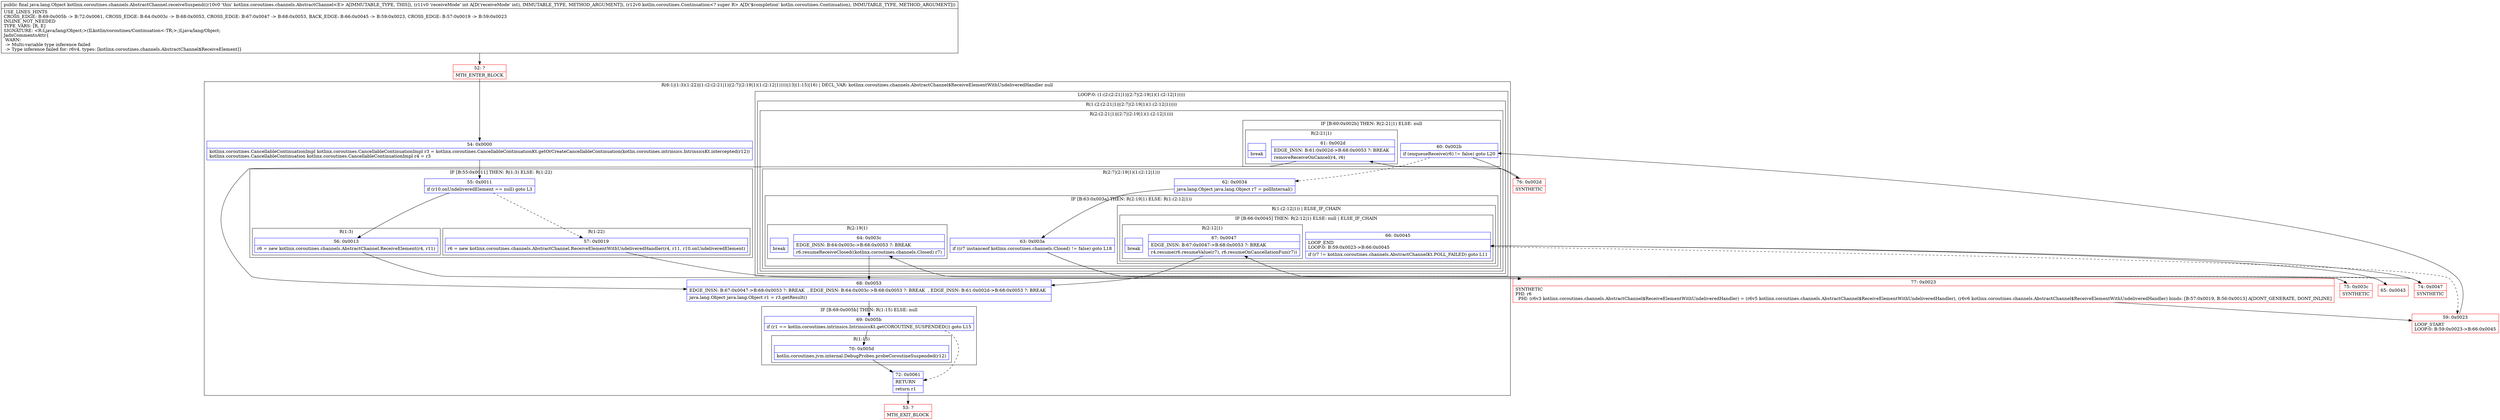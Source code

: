 digraph "CFG forkotlinx.coroutines.channels.AbstractChannel.receiveSuspend(ILkotlin\/coroutines\/Continuation;)Ljava\/lang\/Object;" {
subgraph cluster_Region_2038553578 {
label = "R(6:1|(1:3)(1:22)|(1:(2:(2:21|1)|(2:7|(2:19|1)(1:(2:12|1)))))|13|(1:15)|16) | DECL_VAR: kotlinx.coroutines.channels.AbstractChannel$ReceiveElementWithUndeliveredHandler null\l";
node [shape=record,color=blue];
Node_54 [shape=record,label="{54\:\ 0x0000|kotlinx.coroutines.CancellableContinuationImpl kotlinx.coroutines.CancellableContinuationImpl r3 = kotlinx.coroutines.CancellableContinuationKt.getOrCreateCancellableContinuation(kotlin.coroutines.intrinsics.IntrinsicsKt.intercepted(r12))\lkotlinx.coroutines.CancellableContinuation kotlinx.coroutines.CancellableContinuationImpl r4 = r3\l}"];
subgraph cluster_IfRegion_983081991 {
label = "IF [B:55:0x0011] THEN: R(1:3) ELSE: R(1:22)";
node [shape=record,color=blue];
Node_55 [shape=record,label="{55\:\ 0x0011|if (r10.onUndeliveredElement == null) goto L3\l}"];
subgraph cluster_Region_1878957931 {
label = "R(1:3)";
node [shape=record,color=blue];
Node_56 [shape=record,label="{56\:\ 0x0013|r6 = new kotlinx.coroutines.channels.AbstractChannel.ReceiveElement(r4, r11)\l}"];
}
subgraph cluster_Region_1340188018 {
label = "R(1:22)";
node [shape=record,color=blue];
Node_57 [shape=record,label="{57\:\ 0x0019|r6 = new kotlinx.coroutines.channels.AbstractChannel.ReceiveElementWithUndeliveredHandler(r4, r11, r10.onUndeliveredElement)\l}"];
}
}
subgraph cluster_LoopRegion_731048347 {
label = "LOOP:0: (1:(2:(2:21|1)|(2:7|(2:19|1)(1:(2:12|1)))))";
node [shape=record,color=blue];
subgraph cluster_Region_771082303 {
label = "R(1:(2:(2:21|1)|(2:7|(2:19|1)(1:(2:12|1)))))";
node [shape=record,color=blue];
subgraph cluster_Region_1129961820 {
label = "R(2:(2:21|1)|(2:7|(2:19|1)(1:(2:12|1))))";
node [shape=record,color=blue];
subgraph cluster_IfRegion_1008661932 {
label = "IF [B:60:0x002b] THEN: R(2:21|1) ELSE: null";
node [shape=record,color=blue];
Node_60 [shape=record,label="{60\:\ 0x002b|if (enqueueReceive(r6) != false) goto L20\l}"];
subgraph cluster_Region_1619753896 {
label = "R(2:21|1)";
node [shape=record,color=blue];
Node_61 [shape=record,label="{61\:\ 0x002d|EDGE_INSN: B:61:0x002d\-\>B:68:0x0053 ?: BREAK  \l|removeReceiveOnCancel(r4, r6)\l}"];
Node_InsnContainer_8129925 [shape=record,label="{|break\l}"];
}
}
subgraph cluster_Region_1312066624 {
label = "R(2:7|(2:19|1)(1:(2:12|1)))";
node [shape=record,color=blue];
Node_62 [shape=record,label="{62\:\ 0x0034|java.lang.Object java.lang.Object r7 = pollInternal()\l}"];
subgraph cluster_IfRegion_1968826389 {
label = "IF [B:63:0x003a] THEN: R(2:19|1) ELSE: R(1:(2:12|1))";
node [shape=record,color=blue];
Node_63 [shape=record,label="{63\:\ 0x003a|if ((r7 instanceof kotlinx.coroutines.channels.Closed) != false) goto L18\l}"];
subgraph cluster_Region_2012164100 {
label = "R(2:19|1)";
node [shape=record,color=blue];
Node_64 [shape=record,label="{64\:\ 0x003c|EDGE_INSN: B:64:0x003c\-\>B:68:0x0053 ?: BREAK  \l|r6.resumeReceiveClosed((kotlinx.coroutines.channels.Closed) r7)\l}"];
Node_InsnContainer_63670661 [shape=record,label="{|break\l}"];
}
subgraph cluster_Region_248849305 {
label = "R(1:(2:12|1)) | ELSE_IF_CHAIN\l";
node [shape=record,color=blue];
subgraph cluster_IfRegion_413692955 {
label = "IF [B:66:0x0045] THEN: R(2:12|1) ELSE: null | ELSE_IF_CHAIN\l";
node [shape=record,color=blue];
Node_66 [shape=record,label="{66\:\ 0x0045|LOOP_END\lLOOP:0: B:59:0x0023\-\>B:66:0x0045\l|if (r7 != kotlinx.coroutines.channels.AbstractChannelKt.POLL_FAILED) goto L11\l}"];
subgraph cluster_Region_396534488 {
label = "R(2:12|1)";
node [shape=record,color=blue];
Node_67 [shape=record,label="{67\:\ 0x0047|EDGE_INSN: B:67:0x0047\-\>B:68:0x0053 ?: BREAK  \l|r4.resume(r6.resumeValue(r7), r6.resumeOnCancellationFun(r7))\l}"];
Node_InsnContainer_1160582266 [shape=record,label="{|break\l}"];
}
}
}
}
}
}
}
}
Node_68 [shape=record,label="{68\:\ 0x0053|EDGE_INSN: B:67:0x0047\-\>B:68:0x0053 ?: BREAK  , EDGE_INSN: B:64:0x003c\-\>B:68:0x0053 ?: BREAK  , EDGE_INSN: B:61:0x002d\-\>B:68:0x0053 ?: BREAK  \l|java.lang.Object java.lang.Object r1 = r3.getResult()\l}"];
subgraph cluster_IfRegion_205283968 {
label = "IF [B:69:0x005b] THEN: R(1:15) ELSE: null";
node [shape=record,color=blue];
Node_69 [shape=record,label="{69\:\ 0x005b|if (r1 == kotlin.coroutines.intrinsics.IntrinsicsKt.getCOROUTINE_SUSPENDED()) goto L15\l}"];
subgraph cluster_Region_635255167 {
label = "R(1:15)";
node [shape=record,color=blue];
Node_70 [shape=record,label="{70\:\ 0x005d|kotlin.coroutines.jvm.internal.DebugProbes.probeCoroutineSuspended(r12)\l}"];
}
}
Node_72 [shape=record,label="{72\:\ 0x0061|RETURN\l|return r1\l}"];
}
Node_52 [shape=record,color=red,label="{52\:\ ?|MTH_ENTER_BLOCK\l}"];
Node_77 [shape=record,color=red,label="{77\:\ 0x0023|SYNTHETIC\lPHI: r6 \l  PHI: (r6v3 kotlinx.coroutines.channels.AbstractChannel$ReceiveElementWithUndeliveredHandler) = (r6v5 kotlinx.coroutines.channels.AbstractChannel$ReceiveElementWithUndeliveredHandler), (r6v6 kotlinx.coroutines.channels.AbstractChannel$ReceiveElementWithUndeliveredHandler) binds: [B:57:0x0019, B:56:0x0013] A[DONT_GENERATE, DONT_INLINE]\l}"];
Node_59 [shape=record,color=red,label="{59\:\ 0x0023|LOOP_START\lLOOP:0: B:59:0x0023\-\>B:66:0x0045\l}"];
Node_65 [shape=record,color=red,label="{65\:\ 0x0043}"];
Node_74 [shape=record,color=red,label="{74\:\ 0x0047|SYNTHETIC\l}"];
Node_53 [shape=record,color=red,label="{53\:\ ?|MTH_EXIT_BLOCK\l}"];
Node_75 [shape=record,color=red,label="{75\:\ 0x003c|SYNTHETIC\l}"];
Node_76 [shape=record,color=red,label="{76\:\ 0x002d|SYNTHETIC\l}"];
MethodNode[shape=record,label="{public final java.lang.Object kotlinx.coroutines.channels.AbstractChannel.receiveSuspend((r10v0 'this' kotlinx.coroutines.channels.AbstractChannel\<E\> A[IMMUTABLE_TYPE, THIS]), (r11v0 'receiveMode' int A[D('receiveMode' int), IMMUTABLE_TYPE, METHOD_ARGUMENT]), (r12v0 kotlin.coroutines.Continuation\<? super R\> A[D('$completion' kotlin.coroutines.Continuation), IMMUTABLE_TYPE, METHOD_ARGUMENT]))  | USE_LINES_HINTS\lCROSS_EDGE: B:69:0x005b \-\> B:72:0x0061, CROSS_EDGE: B:64:0x003c \-\> B:68:0x0053, CROSS_EDGE: B:67:0x0047 \-\> B:68:0x0053, BACK_EDGE: B:66:0x0045 \-\> B:59:0x0023, CROSS_EDGE: B:57:0x0019 \-\> B:59:0x0023\lINLINE_NOT_NEEDED\lTYPE_VARS: [R, E]\lSIGNATURE: \<R:Ljava\/lang\/Object;\>(ILkotlin\/coroutines\/Continuation\<\-TR;\>;)Ljava\/lang\/Object;\lJadxCommentsAttr\{\l WARN: \l \-\> Multi\-variable type inference failed\l \-\> Type inference failed for: r6v4, types: [kotlinx.coroutines.channels.AbstractChannel$ReceiveElement]\}\l}"];
MethodNode -> Node_52;Node_54 -> Node_55;
Node_55 -> Node_56;
Node_55 -> Node_57[style=dashed];
Node_56 -> Node_77;
Node_57 -> Node_77;
Node_60 -> Node_62[style=dashed];
Node_60 -> Node_76;
Node_61 -> Node_68;
Node_62 -> Node_63;
Node_63 -> Node_65[style=dashed];
Node_63 -> Node_75;
Node_64 -> Node_68;
Node_66 -> Node_59[style=dashed];
Node_66 -> Node_74;
Node_67 -> Node_68;
Node_68 -> Node_69;
Node_69 -> Node_70;
Node_69 -> Node_72[style=dashed];
Node_70 -> Node_72;
Node_72 -> Node_53;
Node_52 -> Node_54;
Node_77 -> Node_59;
Node_59 -> Node_60;
Node_65 -> Node_66;
Node_74 -> Node_67;
Node_75 -> Node_64;
Node_76 -> Node_61;
}


